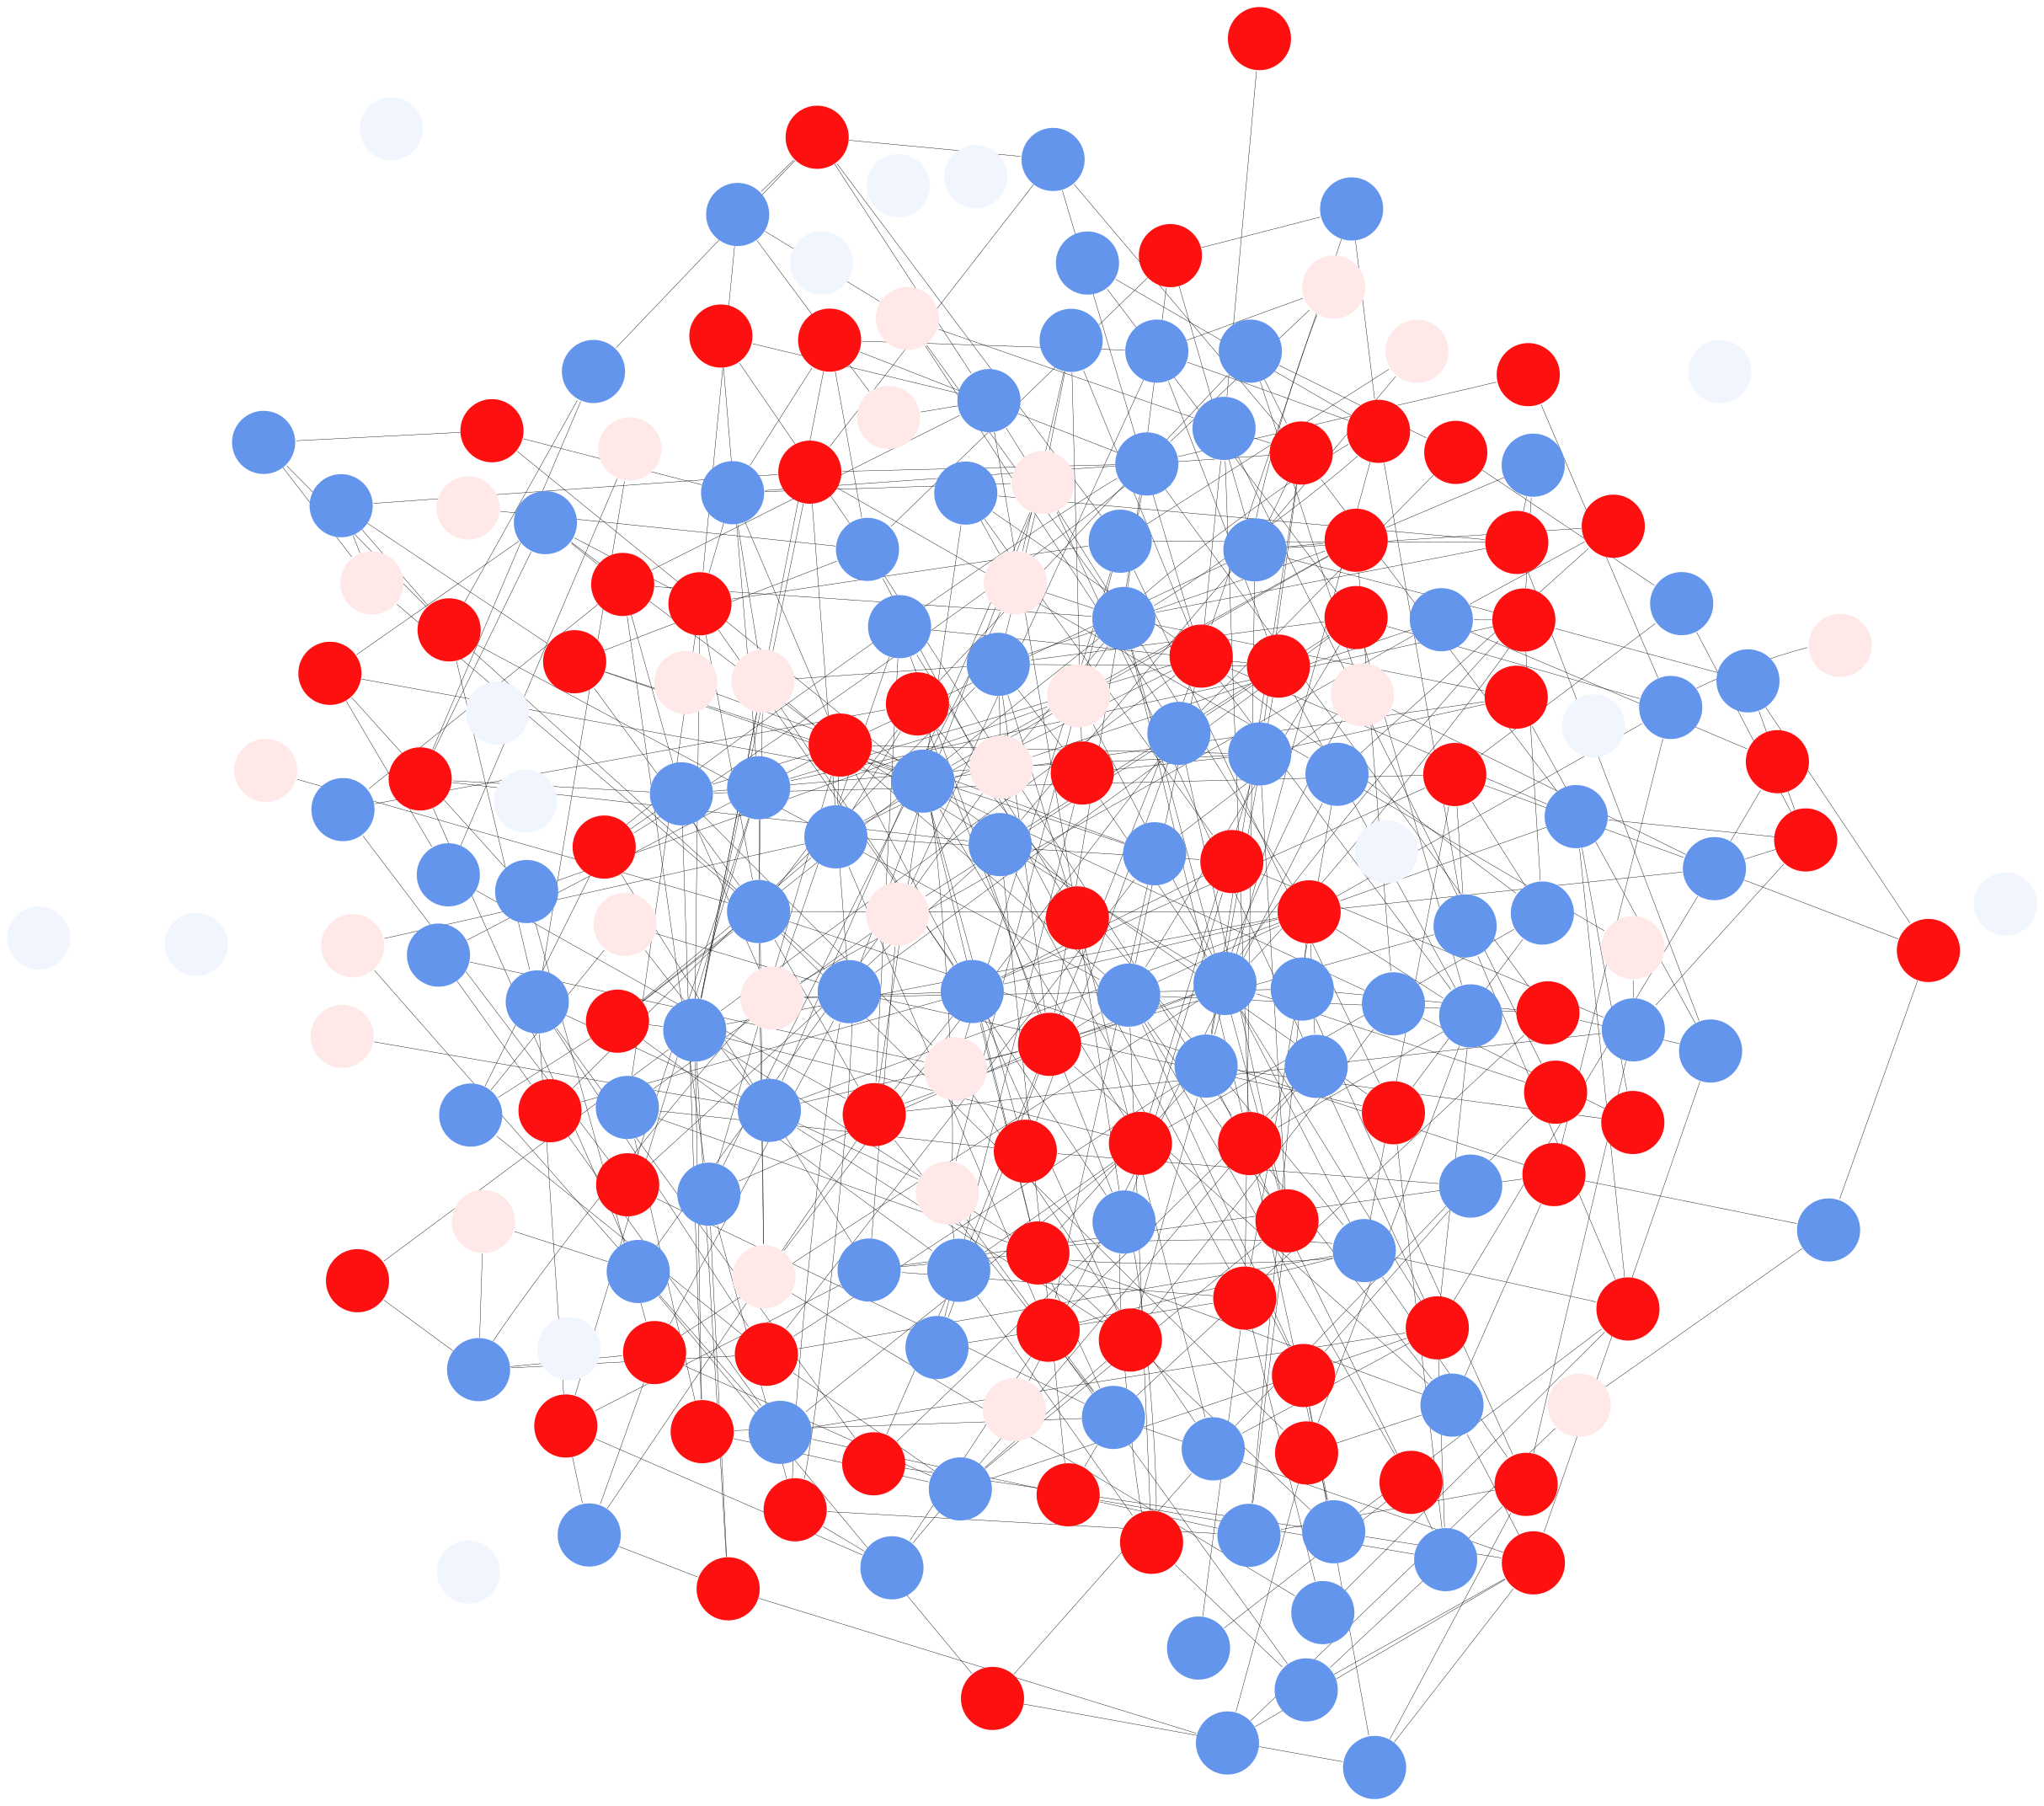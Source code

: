 digraph {
layout="sfdp";
overlap="false";
pack=true;
packmode="array_u";
outputorder="edgesfirst";
    1 [fillcolor="#ff1010",
                shape="circle",
                style = "filled",
                penwidth = 0,
                label=""];
    2 [fillcolor="#ffe8e8",
                shape="circle",
                style = "filled",
                penwidth = 0,
                label=""];
    3 [fillcolor="#ff1010",
                shape="circle",
                style = "filled",
                penwidth = 0,
                label=""];
    4 [fillcolor="#ff1010",
                shape="circle",
                style = "filled",
                penwidth = 0,
                label=""];
    5 [fillcolor="#ff1010",
                shape="circle",
                style = "filled",
                penwidth = 0,
                label=""];
    6 [fillcolor="#ff1010",
                shape="circle",
                style = "filled",
                penwidth = 0,
                label=""];
    7 [fillcolor="#ffe8e8",
                shape="circle",
                style = "filled",
                penwidth = 0,
                label=""];
    8 [fillcolor="#ff1010",
                shape="circle",
                style = "filled",
                penwidth = 0,
                label=""];
    9 [fillcolor="#ff1010",
                shape="circle",
                style = "filled",
                penwidth = 0,
                label=""];
    10 [fillcolor="#ff1010",
                shape="circle",
                style = "filled",
                penwidth = 0,
                label=""];
    11 [fillcolor="#ff1010",
                shape="circle",
                style = "filled",
                penwidth = 0,
                label=""];
    12 [fillcolor="#ff1010",
                shape="circle",
                style = "filled",
                penwidth = 0,
                label=""];
    13 [fillcolor="#ff1010",
                shape="circle",
                style = "filled",
                penwidth = 0,
                label=""];
    14 [fillcolor="#ffe8e8",
                shape="circle",
                style = "filled",
                penwidth = 0,
                label=""];
    15 [fillcolor="#ffe8e8",
                shape="circle",
                style = "filled",
                penwidth = 0,
                label=""];
    16 [fillcolor="#ff1010",
                shape="circle",
                style = "filled",
                penwidth = 0,
                label=""];
    17 [fillcolor="#ff1010",
                shape="circle",
                style = "filled",
                penwidth = 0,
                label=""];
    18 [fillcolor="#ff1010",
                shape="circle",
                style = "filled",
                penwidth = 0,
                label=""];
    19 [fillcolor="#ff1010",
                shape="circle",
                style = "filled",
                penwidth = 0,
                label=""];
    20 [fillcolor="#ff1010",
                shape="circle",
                style = "filled",
                penwidth = 0,
                label=""];
    21 [fillcolor="#ffe8e8",
                shape="circle",
                style = "filled",
                penwidth = 0,
                label=""];
    22 [fillcolor="#ff1010",
                shape="circle",
                style = "filled",
                penwidth = 0,
                label=""];
    23 [fillcolor="#ff1010",
                shape="circle",
                style = "filled",
                penwidth = 0,
                label=""];
    24 [fillcolor="#ffe8e8",
                shape="circle",
                style = "filled",
                penwidth = 0,
                label=""];
    25 [fillcolor="#ff1010",
                shape="circle",
                style = "filled",
                penwidth = 0,
                label=""];
    26 [fillcolor="#ff1010",
                shape="circle",
                style = "filled",
                penwidth = 0,
                label=""];
    27 [fillcolor="#ffe8e8",
                shape="circle",
                style = "filled",
                penwidth = 0,
                label=""];
    28 [fillcolor="#ffe8e8",
                shape="circle",
                style = "filled",
                penwidth = 0,
                label=""];
    29 [fillcolor="#ff1010",
                shape="circle",
                style = "filled",
                penwidth = 0,
                label=""];
    30 [fillcolor="#ffe8e8",
                shape="circle",
                style = "filled",
                penwidth = 0,
                label=""];
    31 [fillcolor="#ff1010",
                shape="circle",
                style = "filled",
                penwidth = 0,
                label=""];
    32 [fillcolor="#ffe8e8",
                shape="circle",
                style = "filled",
                penwidth = 0,
                label=""];
    33 [fillcolor="#ff1010",
                shape="circle",
                style = "filled",
                penwidth = 0,
                label=""];
    34 [fillcolor="#ff1010",
                shape="circle",
                style = "filled",
                penwidth = 0,
                label=""];
    35 [fillcolor="#ff1010",
                shape="circle",
                style = "filled",
                penwidth = 0,
                label=""];
    36 [fillcolor="#ff1010",
                shape="circle",
                style = "filled",
                penwidth = 0,
                label=""];
    37 [fillcolor="#ff1010",
                shape="circle",
                style = "filled",
                penwidth = 0,
                label=""];
    38 [fillcolor="#ff1010",
                shape="circle",
                style = "filled",
                penwidth = 0,
                label=""];
    39 [fillcolor="#ffe8e8",
                shape="circle",
                style = "filled",
                penwidth = 0,
                label=""];
    40 [fillcolor="#ff1010",
                shape="circle",
                style = "filled",
                penwidth = 0,
                label=""];
    41 [fillcolor="#ffe8e8",
                shape="circle",
                style = "filled",
                penwidth = 0,
                label=""];
    42 [fillcolor="#ff1010",
                shape="circle",
                style = "filled",
                penwidth = 0,
                label=""];
    43 [fillcolor="#ffe8e8",
                shape="circle",
                style = "filled",
                penwidth = 0,
                label=""];
    44 [fillcolor="#ff1010",
                shape="circle",
                style = "filled",
                penwidth = 0,
                label=""];
    45 [fillcolor="#ff1010",
                shape="circle",
                style = "filled",
                penwidth = 0,
                label=""];
    46 [fillcolor="#ff1010",
                shape="circle",
                style = "filled",
                penwidth = 0,
                label=""];
    47 [fillcolor="#ff1010",
                shape="circle",
                style = "filled",
                penwidth = 0,
                label=""];
    48 [fillcolor="#ffe8e8",
                shape="circle",
                style = "filled",
                penwidth = 0,
                label=""];
    49 [fillcolor="#ff1010",
                shape="circle",
                style = "filled",
                penwidth = 0,
                label=""];
    50 [fillcolor="#ffe8e8",
                shape="circle",
                style = "filled",
                penwidth = 0,
                label=""];
    51 [fillcolor="#ff1010",
                shape="circle",
                style = "filled",
                penwidth = 0,
                label=""];
    52 [fillcolor="#ffe8e8",
                shape="circle",
                style = "filled",
                penwidth = 0,
                label=""];
    53 [fillcolor="#ffe8e8",
                shape="circle",
                style = "filled",
                penwidth = 0,
                label=""];
    54 [fillcolor="#ffe8e8",
                shape="circle",
                style = "filled",
                penwidth = 0,
                label=""];
    55 [fillcolor="#ffe8e8",
                shape="circle",
                style = "filled",
                penwidth = 0,
                label=""];
    56 [fillcolor="#ff1010",
                shape="circle",
                style = "filled",
                penwidth = 0,
                label=""];
    57 [fillcolor="#ff1010",
                shape="circle",
                style = "filled",
                penwidth = 0,
                label=""];
    58 [fillcolor="#ff1010",
                shape="circle",
                style = "filled",
                penwidth = 0,
                label=""];
    59 [fillcolor="#ff1010",
                shape="circle",
                style = "filled",
                penwidth = 0,
                label=""];
    60 [fillcolor="#ffe8e8",
                shape="circle",
                style = "filled",
                penwidth = 0,
                label=""];
    61 [fillcolor="#ff1010",
                shape="circle",
                style = "filled",
                penwidth = 0,
                label=""];
    62 [fillcolor="#ff1010",
                shape="circle",
                style = "filled",
                penwidth = 0,
                label=""];
    63 [fillcolor="#ffe8e8",
                shape="circle",
                style = "filled",
                penwidth = 0,
                label=""];
    64 [fillcolor="#ffe8e8",
                shape="circle",
                style = "filled",
                penwidth = 0,
                label=""];
    65 [fillcolor="#ff1010",
                shape="circle",
                style = "filled",
                penwidth = 0,
                label=""];
    66 [fillcolor="#ff1010",
                shape="circle",
                style = "filled",
                penwidth = 0,
                label=""];
    67 [fillcolor="#ff1010",
                shape="circle",
                style = "filled",
                penwidth = 0,
                label=""];
    68 [fillcolor="#ffe8e8",
                shape="circle",
                style = "filled",
                penwidth = 0,
                label=""];
    69 [fillcolor="#ff1010",
                shape="circle",
                style = "filled",
                penwidth = 0,
                label=""];
    70 [fillcolor="#ffe8e8",
                shape="circle",
                style = "filled",
                penwidth = 0,
                label=""];
    71 [fillcolor="#ffe8e8",
                shape="circle",
                style = "filled",
                penwidth = 0,
                label=""];
    72 [fillcolor="#ff1010",
                shape="circle",
                style = "filled",
                penwidth = 0,
                label=""];
    73 [fillcolor="#ff1010",
                shape="circle",
                style = "filled",
                penwidth = 0,
                label=""];
    74 [fillcolor="#ff1010",
                shape="circle",
                style = "filled",
                penwidth = 0,
                label=""];
    75 [fillcolor="#ff1010",
                shape="circle",
                style = "filled",
                penwidth = 0,
                label=""];
    76 [fillcolor="#ff1010",
                shape="circle",
                style = "filled",
                penwidth = 0,
                label=""];
    77 [fillcolor="#ff1010",
                shape="circle",
                style = "filled",
                penwidth = 0,
                label=""];
    78 [fillcolor="#ff1010",
                shape="circle",
                style = "filled",
                penwidth = 0,
                label=""];
    79 [fillcolor="#ff1010",
                shape="circle",
                style = "filled",
                penwidth = 0,
                label=""];
    80 [fillcolor="#ff1010",
                shape="circle",
                style = "filled",
                penwidth = 0,
                label=""];
    81 [fillcolor="#ff1010",
                shape="circle",
                style = "filled",
                penwidth = 0,
                label=""];
    82 [fillcolor="#ff1010",
                shape="circle",
                style = "filled",
                penwidth = 0,
                label=""];
    83 [fillcolor="#ff1010",
                shape="circle",
                style = "filled",
                penwidth = 0,
                label=""];
    84 [fillcolor="#ff1010",
                shape="circle",
                style = "filled",
                penwidth = 0,
                label=""];
    85 [fillcolor="#ff1010",
                shape="circle",
                style = "filled",
                penwidth = 0,
                label=""];
    86 [fillcolor="#ff1010",
                shape="circle",
                style = "filled",
                penwidth = 0,
                label=""];
    87 [fillcolor="#ff1010",
                shape="circle",
                style = "filled",
                penwidth = 0,
                label=""];
    88 [fillcolor="#ffe8e8",
                shape="circle",
                style = "filled",
                penwidth = 0,
                label=""];
    89 [fillcolor="#ff1010",
                shape="circle",
                style = "filled",
                penwidth = 0,
                label=""];
    90 [fillcolor="#ffe8e8",
                shape="circle",
                style = "filled",
                penwidth = 0,
                label=""];
    91 [fillcolor="#ff1010",
                shape="circle",
                style = "filled",
                penwidth = 0,
                label=""];
    92 [fillcolor="#ff1010",
                shape="circle",
                style = "filled",
                penwidth = 0,
                label=""];
    93 [fillcolor="#ff1010",
                shape="circle",
                style = "filled",
                penwidth = 0,
                label=""];
    94 [fillcolor="#ff1010",
                shape="circle",
                style = "filled",
                penwidth = 0,
                label=""];
    95 [fillcolor="#ff1010",
                shape="circle",
                style = "filled",
                penwidth = 0,
                label=""];
    96 [fillcolor="#ffe8e8",
                shape="circle",
                style = "filled",
                penwidth = 0,
                label=""];
    97 [fillcolor="#ff1010",
                shape="circle",
                style = "filled",
                penwidth = 0,
                label=""];
    98 [fillcolor="#ff1010",
                shape="circle",
                style = "filled",
                penwidth = 0,
                label=""];
    99 [fillcolor="#ff1010",
                shape="circle",
                style = "filled",
                penwidth = 0,
                label=""];
    100 [fillcolor="#ff1010",
                shape="circle",
                style = "filled",
                penwidth = 0,
                label=""];
    101 [fillcolor="#6495ed",
                shape="circle",
                style = "filled",
                penwidth = 0,
                label=""];
    102 [fillcolor="#6495ed",
                shape="circle",
                style = "filled",
                penwidth = 0,
                label=""];
    103 [fillcolor="#6495ed",
                shape="circle",
                style = "filled",
                penwidth = 0,
                label=""];
    104 [fillcolor="#6495ed",
                shape="circle",
                style = "filled",
                penwidth = 0,
                label=""];
    105 [fillcolor="#6495ed",
                shape="circle",
                style = "filled",
                penwidth = 0,
                label=""];
    106 [fillcolor="#6495ed",
                shape="circle",
                style = "filled",
                penwidth = 0,
                label=""];
    107 [fillcolor="#f1f5fd",
                shape="circle",
                style = "filled",
                penwidth = 0,
                label=""];
    108 [fillcolor="#6495ed",
                shape="circle",
                style = "filled",
                penwidth = 0,
                label=""];
    109 [fillcolor="#6495ed",
                shape="circle",
                style = "filled",
                penwidth = 0,
                label=""];
    110 [fillcolor="#6495ed",
                shape="circle",
                style = "filled",
                penwidth = 0,
                label=""];
    111 [fillcolor="#6495ed",
                shape="circle",
                style = "filled",
                penwidth = 0,
                label=""];
    112 [fillcolor="#6495ed",
                shape="circle",
                style = "filled",
                penwidth = 0,
                label=""];
    113 [fillcolor="#6495ed",
                shape="circle",
                style = "filled",
                penwidth = 0,
                label=""];
    114 [fillcolor="#6495ed",
                shape="circle",
                style = "filled",
                penwidth = 0,
                label=""];
    115 [fillcolor="#6495ed",
                shape="circle",
                style = "filled",
                penwidth = 0,
                label=""];
    116 [fillcolor="#6495ed",
                shape="circle",
                style = "filled",
                penwidth = 0,
                label=""];
    117 [fillcolor="#f1f5fd",
                shape="circle",
                style = "filled",
                penwidth = 0,
                label=""];
    118 [fillcolor="#f1f5fd",
                shape="circle",
                style = "filled",
                penwidth = 0,
                label=""];
    119 [fillcolor="#6495ed",
                shape="circle",
                style = "filled",
                penwidth = 0,
                label=""];
    120 [fillcolor="#6495ed",
                shape="circle",
                style = "filled",
                penwidth = 0,
                label=""];
    121 [fillcolor="#f1f5fd",
                shape="circle",
                style = "filled",
                penwidth = 0,
                label=""];
    122 [fillcolor="#6495ed",
                shape="circle",
                style = "filled",
                penwidth = 0,
                label=""];
    123 [fillcolor="#6495ed",
                shape="circle",
                style = "filled",
                penwidth = 0,
                label=""];
    124 [fillcolor="#6495ed",
                shape="circle",
                style = "filled",
                penwidth = 0,
                label=""];
    125 [fillcolor="#6495ed",
                shape="circle",
                style = "filled",
                penwidth = 0,
                label=""];
    126 [fillcolor="#6495ed",
                shape="circle",
                style = "filled",
                penwidth = 0,
                label=""];
    127 [fillcolor="#6495ed",
                shape="circle",
                style = "filled",
                penwidth = 0,
                label=""];
    128 [fillcolor="#6495ed",
                shape="circle",
                style = "filled",
                penwidth = 0,
                label=""];
    129 [fillcolor="#6495ed",
                shape="circle",
                style = "filled",
                penwidth = 0,
                label=""];
    130 [fillcolor="#6495ed",
                shape="circle",
                style = "filled",
                penwidth = 0,
                label=""];
    131 [fillcolor="#6495ed",
                shape="circle",
                style = "filled",
                penwidth = 0,
                label=""];
    132 [fillcolor="#6495ed",
                shape="circle",
                style = "filled",
                penwidth = 0,
                label=""];
    133 [fillcolor="#6495ed",
                shape="circle",
                style = "filled",
                penwidth = 0,
                label=""];
    134 [fillcolor="#6495ed",
                shape="circle",
                style = "filled",
                penwidth = 0,
                label=""];
    135 [fillcolor="#6495ed",
                shape="circle",
                style = "filled",
                penwidth = 0,
                label=""];
    136 [fillcolor="#6495ed",
                shape="circle",
                style = "filled",
                penwidth = 0,
                label=""];
    137 [fillcolor="#6495ed",
                shape="circle",
                style = "filled",
                penwidth = 0,
                label=""];
    138 [fillcolor="#6495ed",
                shape="circle",
                style = "filled",
                penwidth = 0,
                label=""];
    139 [fillcolor="#6495ed",
                shape="circle",
                style = "filled",
                penwidth = 0,
                label=""];
    140 [fillcolor="#6495ed",
                shape="circle",
                style = "filled",
                penwidth = 0,
                label=""];
    141 [fillcolor="#6495ed",
                shape="circle",
                style = "filled",
                penwidth = 0,
                label=""];
    142 [fillcolor="#6495ed",
                shape="circle",
                style = "filled",
                penwidth = 0,
                label=""];
    143 [fillcolor="#6495ed",
                shape="circle",
                style = "filled",
                penwidth = 0,
                label=""];
    144 [fillcolor="#6495ed",
                shape="circle",
                style = "filled",
                penwidth = 0,
                label=""];
    145 [fillcolor="#6495ed",
                shape="circle",
                style = "filled",
                penwidth = 0,
                label=""];
    146 [fillcolor="#f1f5fd",
                shape="circle",
                style = "filled",
                penwidth = 0,
                label=""];
    147 [fillcolor="#6495ed",
                shape="circle",
                style = "filled",
                penwidth = 0,
                label=""];
    148 [fillcolor="#6495ed",
                shape="circle",
                style = "filled",
                penwidth = 0,
                label=""];
    149 [fillcolor="#6495ed",
                shape="circle",
                style = "filled",
                penwidth = 0,
                label=""];
    150 [fillcolor="#6495ed",
                shape="circle",
                style = "filled",
                penwidth = 0,
                label=""];
    151 [fillcolor="#6495ed",
                shape="circle",
                style = "filled",
                penwidth = 0,
                label=""];
    152 [fillcolor="#6495ed",
                shape="circle",
                style = "filled",
                penwidth = 0,
                label=""];
    153 [fillcolor="#6495ed",
                shape="circle",
                style = "filled",
                penwidth = 0,
                label=""];
    154 [fillcolor="#6495ed",
                shape="circle",
                style = "filled",
                penwidth = 0,
                label=""];
    155 [fillcolor="#6495ed",
                shape="circle",
                style = "filled",
                penwidth = 0,
                label=""];
    156 [fillcolor="#6495ed",
                shape="circle",
                style = "filled",
                penwidth = 0,
                label=""];
    157 [fillcolor="#6495ed",
                shape="circle",
                style = "filled",
                penwidth = 0,
                label=""];
    158 [fillcolor="#6495ed",
                shape="circle",
                style = "filled",
                penwidth = 0,
                label=""];
    159 [fillcolor="#6495ed",
                shape="circle",
                style = "filled",
                penwidth = 0,
                label=""];
    160 [fillcolor="#f1f5fd",
                shape="circle",
                style = "filled",
                penwidth = 0,
                label=""];
    161 [fillcolor="#6495ed",
                shape="circle",
                style = "filled",
                penwidth = 0,
                label=""];
    162 [fillcolor="#6495ed",
                shape="circle",
                style = "filled",
                penwidth = 0,
                label=""];
    163 [fillcolor="#6495ed",
                shape="circle",
                style = "filled",
                penwidth = 0,
                label=""];
    164 [fillcolor="#f1f5fd",
                shape="circle",
                style = "filled",
                penwidth = 0,
                label=""];
    165 [fillcolor="#6495ed",
                shape="circle",
                style = "filled",
                penwidth = 0,
                label=""];
    166 [fillcolor="#6495ed",
                shape="circle",
                style = "filled",
                penwidth = 0,
                label=""];
    167 [fillcolor="#6495ed",
                shape="circle",
                style = "filled",
                penwidth = 0,
                label=""];
    168 [fillcolor="#6495ed",
                shape="circle",
                style = "filled",
                penwidth = 0,
                label=""];
    169 [fillcolor="#6495ed",
                shape="circle",
                style = "filled",
                penwidth = 0,
                label=""];
    170 [fillcolor="#6495ed",
                shape="circle",
                style = "filled",
                penwidth = 0,
                label=""];
    171 [fillcolor="#6495ed",
                shape="circle",
                style = "filled",
                penwidth = 0,
                label=""];
    172 [fillcolor="#6495ed",
                shape="circle",
                style = "filled",
                penwidth = 0,
                label=""];
    173 [fillcolor="#6495ed",
                shape="circle",
                style = "filled",
                penwidth = 0,
                label=""];
    174 [fillcolor="#6495ed",
                shape="circle",
                style = "filled",
                penwidth = 0,
                label=""];
    175 [fillcolor="#6495ed",
                shape="circle",
                style = "filled",
                penwidth = 0,
                label=""];
    176 [fillcolor="#6495ed",
                shape="circle",
                style = "filled",
                penwidth = 0,
                label=""];
    177 [fillcolor="#6495ed",
                shape="circle",
                style = "filled",
                penwidth = 0,
                label=""];
    178 [fillcolor="#6495ed",
                shape="circle",
                style = "filled",
                penwidth = 0,
                label=""];
    179 [fillcolor="#6495ed",
                shape="circle",
                style = "filled",
                penwidth = 0,
                label=""];
    180 [fillcolor="#6495ed",
                shape="circle",
                style = "filled",
                penwidth = 0,
                label=""];
    181 [fillcolor="#f1f5fd",
                shape="circle",
                style = "filled",
                penwidth = 0,
                label=""];
    182 [fillcolor="#6495ed",
                shape="circle",
                style = "filled",
                penwidth = 0,
                label=""];
    183 [fillcolor="#6495ed",
                shape="circle",
                style = "filled",
                penwidth = 0,
                label=""];
    184 [fillcolor="#6495ed",
                shape="circle",
                style = "filled",
                penwidth = 0,
                label=""];
    185 [fillcolor="#6495ed",
                shape="circle",
                style = "filled",
                penwidth = 0,
                label=""];
    186 [fillcolor="#6495ed",
                shape="circle",
                style = "filled",
                penwidth = 0,
                label=""];
    187 [fillcolor="#f1f5fd",
                shape="circle",
                style = "filled",
                penwidth = 0,
                label=""];
    188 [fillcolor="#f1f5fd",
                shape="circle",
                style = "filled",
                penwidth = 0,
                label=""];
    189 [fillcolor="#6495ed",
                shape="circle",
                style = "filled",
                penwidth = 0,
                label=""];
    190 [fillcolor="#6495ed",
                shape="circle",
                style = "filled",
                penwidth = 0,
                label=""];
    191 [fillcolor="#f1f5fd",
                shape="circle",
                style = "filled",
                penwidth = 0,
                label=""];
    192 [fillcolor="#6495ed",
                shape="circle",
                style = "filled",
                penwidth = 0,
                label=""];
    193 [fillcolor="#f1f5fd",
                shape="circle",
                style = "filled",
                penwidth = 0,
                label=""];
    194 [fillcolor="#f1f5fd",
                shape="circle",
                style = "filled",
                penwidth = 0,
                label=""];
    195 [fillcolor="#6495ed",
                shape="circle",
                style = "filled",
                penwidth = 0,
                label=""];
    196 [fillcolor="#6495ed",
                shape="circle",
                style = "filled",
                penwidth = 0,
                label=""];
    197 [fillcolor="#6495ed",
                shape="circle",
                style = "filled",
                penwidth = 0,
                label=""];
    198 [fillcolor="#6495ed",
                shape="circle",
                style = "filled",
                penwidth = 0,
                label=""];
    199 [fillcolor="#6495ed",
                shape="circle",
                style = "filled",
                penwidth = 0,
                label=""];
    200 [fillcolor="#f1f5fd",
                shape="circle",
                style = "filled",
                penwidth = 0,
                label=""];
    1 -> 144 [penwidth = 0.2, arrowsize=0];
    1 -> 195 [penwidth = 0.2, arrowsize=0];
    2 -> 134 [penwidth = 0, arrowsize=0];
    3 -> 185 [penwidth = 0.2, arrowsize=0];
    3 -> 190 [penwidth = 0.2, arrowsize=0];
    4 -> 101 [penwidth = 0.2, arrowsize=0];
    4 -> 109 [penwidth = 0.2, arrowsize=0];
    4 -> 111 [penwidth = 0.2, arrowsize=0];
    4 -> 132 [penwidth = 0.2, arrowsize=0];
    4 -> 135 [penwidth = 0.2, arrowsize=0];
    4 -> 137 [penwidth = 0.2, arrowsize=0];
    4 -> 153 [penwidth = 0.2, arrowsize=0];
    4 -> 168 [penwidth = 0.2, arrowsize=0];
    4 -> 186 [penwidth = 0.2, arrowsize=0];
    6 -> 139 [penwidth = 0.2, arrowsize=0];
    6 -> 168 [penwidth = 0.2, arrowsize=0];
    6 -> 171 [penwidth = 0.2, arrowsize=0];
    7 -> 120 [penwidth = 0, arrowsize=0];
    7 -> 164 [penwidth = 0, arrowsize=0];
    7 -> 166 [penwidth = 0, arrowsize=0];
    7 -> 170 [penwidth = 0, arrowsize=0];
    8 -> 137 [penwidth = 0.2, arrowsize=0];
    8 -> 141 [penwidth = 0.2, arrowsize=0];
    8 -> 142 [penwidth = 0.2, arrowsize=0];
    8 -> 149 [penwidth = 0.2, arrowsize=0];
    8 -> 197 [penwidth = 0.2, arrowsize=0];
    9 -> 132 [penwidth = 0.2, arrowsize=0];
    9 -> 166 [penwidth = 0.2, arrowsize=0];
    9 -> 178 [penwidth = 0.2, arrowsize=0];
    9 -> 183 [penwidth = 0.2, arrowsize=0];
    9 -> 184 [penwidth = 0.2, arrowsize=0];
    9 -> 186 [penwidth = 0.2, arrowsize=0];
    10 -> 166 [penwidth = 0.2, arrowsize=0];
    11 -> 150 [penwidth = 0.2, arrowsize=0];
    11 -> 169 [penwidth = 0.2, arrowsize=0];
    11 -> 190 [penwidth = 0.2, arrowsize=0];
    12 -> 106 [penwidth = 0.2, arrowsize=0];
    12 -> 154 [penwidth = 0.2, arrowsize=0];
    12 -> 168 [penwidth = 0.2, arrowsize=0];
    12 -> 186 [penwidth = 0.2, arrowsize=0];
    12 -> 190 [penwidth = 0.2, arrowsize=0];
    13 -> 155 [penwidth = 0.2, arrowsize=0];
    13 -> 167 [penwidth = 0.2, arrowsize=0];
    14 -> 111 [penwidth = 0, arrowsize=0];
    14 -> 130 [penwidth = 0, arrowsize=0];
    14 -> 191 [penwidth = 0, arrowsize=0];
    15 -> 166 [penwidth = 0, arrowsize=0];
    15 -> 195 [penwidth = 0, arrowsize=0];
    15 -> 198 [penwidth = 0, arrowsize=0];
    16 -> 140 [penwidth = 0.2, arrowsize=0];
    16 -> 167 [penwidth = 0.2, arrowsize=0];
    17 -> 125 [penwidth = 0.2, arrowsize=0];
    17 -> 138 [penwidth = 0.2, arrowsize=0];
    17 -> 141 [penwidth = 0.2, arrowsize=0];
    17 -> 185 [penwidth = 0.2, arrowsize=0];
    18 -> 137 [penwidth = 0.2, arrowsize=0];
    18 -> 139 [penwidth = 0.2, arrowsize=0];
    18 -> 173 [penwidth = 0.2, arrowsize=0];
    18 -> 196 [penwidth = 0.2, arrowsize=0];
    19 -> 139 [penwidth = 0.2, arrowsize=0];
    19 -> 154 [penwidth = 0.2, arrowsize=0];
    20 -> 126 [penwidth = 0.2, arrowsize=0];
    20 -> 177 [penwidth = 0.2, arrowsize=0];
    21 -> 139 [penwidth = 0, arrowsize=0];
    21 -> 179 [penwidth = 0, arrowsize=0];
    21 -> 187 [penwidth = 0, arrowsize=0];
    21 -> 198 [penwidth = 0, arrowsize=0];
    22 -> 126 [penwidth = 0.2, arrowsize=0];
    22 -> 144 [penwidth = 0.2, arrowsize=0];
    22 -> 168 [penwidth = 0.2, arrowsize=0];
    22 -> 169 [penwidth = 0.2, arrowsize=0];
    23 -> 104 [penwidth = 0.2, arrowsize=0];
    23 -> 133 [penwidth = 0.2, arrowsize=0];
    24 -> 104 [penwidth = 0, arrowsize=0];
    24 -> 114 [penwidth = 0, arrowsize=0];
    24 -> 125 [penwidth = 0, arrowsize=0];
    24 -> 129 [penwidth = 0, arrowsize=0];
    24 -> 154 [penwidth = 0, arrowsize=0];
    25 -> 106 [penwidth = 0.2, arrowsize=0];
    25 -> 153 [penwidth = 0.2, arrowsize=0];
    25 -> 184 [penwidth = 0.2, arrowsize=0];
    26 -> 139 [penwidth = 0.2, arrowsize=0];
    26 -> 166 [penwidth = 0.2, arrowsize=0];
    26 -> 199 [penwidth = 0.2, arrowsize=0];
    28 -> 166 [penwidth = 0, arrowsize=0];
    28 -> 178 [penwidth = 0, arrowsize=0];
    28 -> 198 [penwidth = 0, arrowsize=0];
    29 -> 103 [penwidth = 0.2, arrowsize=0];
    29 -> 147 [penwidth = 0.2, arrowsize=0];
    29 -> 149 [penwidth = 0.2, arrowsize=0];
    29 -> 151 [penwidth = 0.2, arrowsize=0];
    30 -> 119 [penwidth = 0, arrowsize=0];
    30 -> 135 [penwidth = 0, arrowsize=0];
    30 -> 175 [penwidth = 0, arrowsize=0];
    31 -> 105 [penwidth = 0.2, arrowsize=0];
    31 -> 171 [penwidth = 0.2, arrowsize=0];
    32 -> 113 [penwidth = 0, arrowsize=0];
    32 -> 152 [penwidth = 0, arrowsize=0];
    33 -> 103 [penwidth = 0.2, arrowsize=0];
    33 -> 135 [penwidth = 0.2, arrowsize=0];
    33 -> 167 [penwidth = 0.2, arrowsize=0];
    34 -> 184 [penwidth = 0.2, arrowsize=0];
    35 -> 116 [penwidth = 0.2, arrowsize=0];
    35 -> 136 [penwidth = 0.2, arrowsize=0];
    36 -> 137 [penwidth = 0.2, arrowsize=0];
    36 -> 172 [penwidth = 0.2, arrowsize=0];
    36 -> 176 [penwidth = 0.2, arrowsize=0];
    37 -> 122 [penwidth = 0.2, arrowsize=0];
    37 -> 137 [penwidth = 0.2, arrowsize=0];
    37 -> 151 [penwidth = 0.2, arrowsize=0];
    38 -> 108 [penwidth = 0.2, arrowsize=0];
    38 -> 112 [penwidth = 0.2, arrowsize=0];
    38 -> 152 [penwidth = 0.2, arrowsize=0];
    39 -> 125 [penwidth = 0, arrowsize=0];
    39 -> 149 [penwidth = 0, arrowsize=0];
    39 -> 166 [penwidth = 0, arrowsize=0];
    40 -> 159 [penwidth = 0.2, arrowsize=0];
    40 -> 196 [penwidth = 0.2, arrowsize=0];
    41 -> 133 [penwidth = 0, arrowsize=0];
    42 -> 128 [penwidth = 0.2, arrowsize=0];
    42 -> 137 [penwidth = 0.2, arrowsize=0];
    43 -> 165 [penwidth = 0, arrowsize=0];
    44 -> 102 [penwidth = 0.2, arrowsize=0];
    44 -> 142 [penwidth = 0.2, arrowsize=0];
    44 -> 184 [penwidth = 0.2, arrowsize=0];
    45 -> 127 [penwidth = 0.2, arrowsize=0];
    45 -> 140 [penwidth = 0.2, arrowsize=0];
    45 -> 144 [penwidth = 0.2, arrowsize=0];
    45 -> 182 [penwidth = 0.2, arrowsize=0];
    46 -> 105 [penwidth = 0.2, arrowsize=0];
    46 -> 106 [penwidth = 0.2, arrowsize=0];
    46 -> 127 [penwidth = 0.2, arrowsize=0];
    46 -> 130 [penwidth = 0.2, arrowsize=0];
    46 -> 166 [penwidth = 0.2, arrowsize=0];
    46 -> 184 [penwidth = 0.2, arrowsize=0];
    47 -> 114 [penwidth = 0.2, arrowsize=0];
    47 -> 134 [penwidth = 0.2, arrowsize=0];
    48 -> 127 [penwidth = 0, arrowsize=0];
    48 -> 139 [penwidth = 0, arrowsize=0];
    48 -> 192 [penwidth = 0, arrowsize=0];
    49 -> 108 [penwidth = 0.2, arrowsize=0];
    49 -> 127 [penwidth = 0.2, arrowsize=0];
    49 -> 147 [penwidth = 0.2, arrowsize=0];
    49 -> 168 [penwidth = 0.2, arrowsize=0];
    49 -> 189 [penwidth = 0.2, arrowsize=0];
    50 -> 126 [penwidth = 0, arrowsize=0];
    50 -> 135 [penwidth = 0, arrowsize=0];
    50 -> 187 [penwidth = 0, arrowsize=0];
    51 -> 102 [penwidth = 0.2, arrowsize=0];
    51 -> 108 [penwidth = 0.2, arrowsize=0];
    51 -> 111 [penwidth = 0.2, arrowsize=0];
    51 -> 158 [penwidth = 0.2, arrowsize=0];
    52 -> 108 [penwidth = 0, arrowsize=0];
    52 -> 128 [penwidth = 0, arrowsize=0];
    52 -> 149 [penwidth = 0, arrowsize=0];
    52 -> 164 [penwidth = 0, arrowsize=0];
    52 -> 185 [penwidth = 0, arrowsize=0];
    52 -> 188 [penwidth = 0, arrowsize=0];
    53 -> 118 [penwidth = 0, arrowsize=0];
    53 -> 161 [penwidth = 0, arrowsize=0];
    53 -> 162 [penwidth = 0, arrowsize=0];
    54 -> 110 [penwidth = 0, arrowsize=0];
    54 -> 169 [penwidth = 0, arrowsize=0];
    54 -> 200 [penwidth = 0, arrowsize=0];
    55 -> 131 [penwidth = 0, arrowsize=0];
    55 -> 132 [penwidth = 0, arrowsize=0];
    55 -> 189 [penwidth = 0, arrowsize=0];
    56 -> 148 [penwidth = 0.2, arrowsize=0];
    56 -> 185 [penwidth = 0.2, arrowsize=0];
    58 -> 108 [penwidth = 0.2, arrowsize=0];
    58 -> 126 [penwidth = 0.2, arrowsize=0];
    58 -> 138 [penwidth = 0.2, arrowsize=0];
    58 -> 169 [penwidth = 0.2, arrowsize=0];
    58 -> 175 [penwidth = 0.2, arrowsize=0];
    59 -> 108 [penwidth = 0.2, arrowsize=0];
    59 -> 109 [penwidth = 0.2, arrowsize=0];
    59 -> 113 [penwidth = 0.2, arrowsize=0];
    59 -> 123 [penwidth = 0.2, arrowsize=0];
    59 -> 152 [penwidth = 0.2, arrowsize=0];
    59 -> 168 [penwidth = 0.2, arrowsize=0];
    59 -> 169 [penwidth = 0.2, arrowsize=0];
    59 -> 176 [penwidth = 0.2, arrowsize=0];
    59 -> 192 [penwidth = 0.2, arrowsize=0];
    60 -> 132 [penwidth = 0, arrowsize=0];
    60 -> 179 [penwidth = 0, arrowsize=0];
    60 -> 187 [penwidth = 0, arrowsize=0];
    61 -> 137 [penwidth = 0.2, arrowsize=0];
    61 -> 143 [penwidth = 0.2, arrowsize=0];
    61 -> 161 [penwidth = 0.2, arrowsize=0];
    62 -> 112 [penwidth = 0.2, arrowsize=0];
    63 -> 118 [penwidth = 0, arrowsize=0];
    63 -> 133 [penwidth = 0, arrowsize=0];
    63 -> 181 [penwidth = 0, arrowsize=0];
    64 -> 136 [penwidth = 0, arrowsize=0];
    64 -> 137 [penwidth = 0, arrowsize=0];
    64 -> 138 [penwidth = 0, arrowsize=0];
    64 -> 157 [penwidth = 0, arrowsize=0];
    64 -> 158 [penwidth = 0, arrowsize=0];
    64 -> 168 [penwidth = 0, arrowsize=0];
    66 -> 129 [penwidth = 0.2, arrowsize=0];
    66 -> 134 [penwidth = 0.2, arrowsize=0];
    66 -> 172 [penwidth = 0.2, arrowsize=0];
    66 -> 180 [penwidth = 0.2, arrowsize=0];
    66 -> 198 [penwidth = 0.2, arrowsize=0];
    67 -> 113 [penwidth = 0.2, arrowsize=0];
    67 -> 116 [penwidth = 0.2, arrowsize=0];
    67 -> 120 [penwidth = 0.2, arrowsize=0];
    67 -> 157 [penwidth = 0.2, arrowsize=0];
    67 -> 158 [penwidth = 0.2, arrowsize=0];
    68 -> 141 [penwidth = 0, arrowsize=0];
    68 -> 163 [penwidth = 0, arrowsize=0];
    68 -> 171 [penwidth = 0, arrowsize=0];
    69 -> 123 [penwidth = 0.2, arrowsize=0];
    69 -> 134 [penwidth = 0.2, arrowsize=0];
    69 -> 177 [penwidth = 0.2, arrowsize=0];
    70 -> 124 [penwidth = 0, arrowsize=0];
    70 -> 140 [penwidth = 0, arrowsize=0];
    70 -> 151 [penwidth = 0, arrowsize=0];
    71 -> 132 [penwidth = 0, arrowsize=0];
    71 -> 173 [penwidth = 0, arrowsize=0];
    71 -> 178 [penwidth = 0, arrowsize=0];
    71 -> 184 [penwidth = 0, arrowsize=0];
    72 -> 111 [penwidth = 0.2, arrowsize=0];
    72 -> 145 [penwidth = 0.2, arrowsize=0];
    72 -> 172 [penwidth = 0.2, arrowsize=0];
    72 -> 175 [penwidth = 0.2, arrowsize=0];
    72 -> 183 [penwidth = 0.2, arrowsize=0];
    73 -> 158 [penwidth = 0.2, arrowsize=0];
    73 -> 169 [penwidth = 0.2, arrowsize=0];
    74 -> 106 [penwidth = 0.2, arrowsize=0];
    74 -> 154 [penwidth = 0.2, arrowsize=0];
    76 -> 197 [penwidth = 0.2, arrowsize=0];
    77 -> 101 [penwidth = 0.2, arrowsize=0];
    77 -> 106 [penwidth = 0.2, arrowsize=0];
    77 -> 134 [penwidth = 0.2, arrowsize=0];
    77 -> 162 [penwidth = 0.2, arrowsize=0];
    77 -> 166 [penwidth = 0.2, arrowsize=0];
    78 -> 159 [penwidth = 0.2, arrowsize=0];
    78 -> 163 [penwidth = 0.2, arrowsize=0];
    79 -> 163 [penwidth = 0.2, arrowsize=0];
    79 -> 180 [penwidth = 0.2, arrowsize=0];
    80 -> 105 [penwidth = 0.2, arrowsize=0];
    80 -> 113 [penwidth = 0.2, arrowsize=0];
    80 -> 116 [penwidth = 0.2, arrowsize=0];
    81 -> 129 [penwidth = 0.2, arrowsize=0];
    81 -> 157 [penwidth = 0.2, arrowsize=0];
    82 -> 115 [penwidth = 0.2, arrowsize=0];
    83 -> 124 [penwidth = 0.2, arrowsize=0];
    83 -> 174 [penwidth = 0.2, arrowsize=0];
    84 -> 110 [penwidth = 0.2, arrowsize=0];
    84 -> 115 [penwidth = 0.2, arrowsize=0];
    84 -> 134 [penwidth = 0.2, arrowsize=0];
    85 -> 105 [penwidth = 0.2, arrowsize=0];
    85 -> 138 [penwidth = 0.2, arrowsize=0];
    85 -> 143 [penwidth = 0.2, arrowsize=0];
    85 -> 148 [penwidth = 0.2, arrowsize=0];
    85 -> 170 [penwidth = 0.2, arrowsize=0];
    85 -> 172 [penwidth = 0.2, arrowsize=0];
    86 -> 143 [penwidth = 0.2, arrowsize=0];
    86 -> 155 [penwidth = 0.2, arrowsize=0];
    88 -> 105 [penwidth = 0, arrowsize=0];
    90 -> 123 [penwidth = 0, arrowsize=0];
    90 -> 143 [penwidth = 0, arrowsize=0];
    90 -> 155 [penwidth = 0, arrowsize=0];
    90 -> 173 [penwidth = 0, arrowsize=0];
    90 -> 182 [penwidth = 0, arrowsize=0];
    91 -> 101 [penwidth = 0.2, arrowsize=0];
    91 -> 141 [penwidth = 0.2, arrowsize=0];
    91 -> 156 [penwidth = 0.2, arrowsize=0];
    91 -> 170 [penwidth = 0.2, arrowsize=0];
    92 -> 131 [penwidth = 0.2, arrowsize=0];
    92 -> 165 [penwidth = 0.2, arrowsize=0];
    92 -> 189 [penwidth = 0.2, arrowsize=0];
    93 -> 109 [penwidth = 0.2, arrowsize=0];
    93 -> 113 [penwidth = 0.2, arrowsize=0];
    93 -> 115 [penwidth = 0.2, arrowsize=0];
    93 -> 159 [penwidth = 0.2, arrowsize=0];
    93 -> 177 [penwidth = 0.2, arrowsize=0];
    93 -> 184 [penwidth = 0.2, arrowsize=0];
    93 -> 192 [penwidth = 0.2, arrowsize=0];
    94 -> 109 [penwidth = 0.2, arrowsize=0];
    94 -> 136 [penwidth = 0.2, arrowsize=0];
    94 -> 137 [penwidth = 0.2, arrowsize=0];
    94 -> 150 [penwidth = 0.2, arrowsize=0];
    94 -> 152 [penwidth = 0.2, arrowsize=0];
    94 -> 198 [penwidth = 0.2, arrowsize=0];
    95 -> 142 [penwidth = 0.2, arrowsize=0];
    95 -> 143 [penwidth = 0.2, arrowsize=0];
    95 -> 176 [penwidth = 0.2, arrowsize=0];
    96 -> 127 [penwidth = 0, arrowsize=0];
    96 -> 133 [penwidth = 0, arrowsize=0];
    96 -> 141 [penwidth = 0, arrowsize=0];
    96 -> 195 [penwidth = 0, arrowsize=0];
    97 -> 122 [penwidth = 0.2, arrowsize=0];
    97 -> 176 [penwidth = 0.2, arrowsize=0];
    98 -> 119 [penwidth = 0.2, arrowsize=0];
    98 -> 142 [penwidth = 0.2, arrowsize=0];
    98 -> 168 [penwidth = 0.2, arrowsize=0];
    98 -> 179 [penwidth = 0.2, arrowsize=0];
    99 -> 102 [penwidth = 0.2, arrowsize=0];
    99 -> 149 [penwidth = 0.2, arrowsize=0];
    100 -> 114 [penwidth = 0.2, arrowsize=0];
    100 -> 127 [penwidth = 0.2, arrowsize=0];
    100 -> 154 [penwidth = 0.2, arrowsize=0];
    101 -> 98 [penwidth = 0.2, arrowsize=0];
    102 -> 86 [penwidth = 0.2, arrowsize=0];
    103 -> 16 [penwidth = 0.2, arrowsize=0];
    103 -> 18 [penwidth = 0.2, arrowsize=0];
    103 -> 22 [penwidth = 0.2, arrowsize=0];
    103 -> 81 [penwidth = 0.2, arrowsize=0];
    104 -> 21 [penwidth = 0.2, arrowsize=0];
    104 -> 51 [penwidth = 0.2, arrowsize=0];
    105 -> 17 [penwidth = 0.2, arrowsize=0];
    105 -> 20 [penwidth = 0.2, arrowsize=0];
    105 -> 41 [penwidth = 0.2, arrowsize=0];
    105 -> 54 [penwidth = 0.2, arrowsize=0];
    105 -> 55 [penwidth = 0.2, arrowsize=0];
    106 -> 36 [penwidth = 0.2, arrowsize=0];
    106 -> 41 [penwidth = 0.2, arrowsize=0];
    107 -> 41 [penwidth = 0, arrowsize=0];
    107 -> 43 [penwidth = 0, arrowsize=0];
    107 -> 71 [penwidth = 0, arrowsize=0];
    108 -> 1 [penwidth = 0.2, arrowsize=0];
    108 -> 13 [penwidth = 0.2, arrowsize=0];
    108 -> 14 [penwidth = 0.2, arrowsize=0];
    108 -> 19 [penwidth = 0.2, arrowsize=0];
    108 -> 27 [penwidth = 0.2, arrowsize=0];
    108 -> 53 [penwidth = 0.2, arrowsize=0];
    108 -> 96 [penwidth = 0.2, arrowsize=0];
    109 -> 13 [penwidth = 0.2, arrowsize=0];
    109 -> 33 [penwidth = 0.2, arrowsize=0];
    109 -> 79 [penwidth = 0.2, arrowsize=0];
    110 -> 83 [penwidth = 0.2, arrowsize=0];
    111 -> 30 [penwidth = 0.2, arrowsize=0];
    111 -> 73 [penwidth = 0.2, arrowsize=0];
    112 -> 70 [penwidth = 0.2, arrowsize=0];
    113 -> 62 [penwidth = 0.2, arrowsize=0];
    113 -> 71 [penwidth = 0.2, arrowsize=0];
    113 -> 75 [penwidth = 0.2, arrowsize=0];
    114 -> 46 [penwidth = 0.2, arrowsize=0];
    114 -> 69 [penwidth = 0.2, arrowsize=0];
    115 -> 3 [penwidth = 0.2, arrowsize=0];
    117 -> 60 [penwidth = 0, arrowsize=0];
    118 -> 24 [penwidth = 0, arrowsize=0];
    118 -> 48 [penwidth = 0, arrowsize=0];
    118 -> 90 [penwidth = 0, arrowsize=0];
    119 -> 10 [penwidth = 0.2, arrowsize=0];
    119 -> 43 [penwidth = 0.2, arrowsize=0];
    119 -> 83 [penwidth = 0.2, arrowsize=0];
    119 -> 90 [penwidth = 0.2, arrowsize=0];
    120 -> 9 [penwidth = 0.2, arrowsize=0];
    120 -> 62 [penwidth = 0.2, arrowsize=0];
    122 -> 16 [penwidth = 0.2, arrowsize=0];
    122 -> 24 [penwidth = 0.2, arrowsize=0];
    123 -> 28 [penwidth = 0.2, arrowsize=0];
    123 -> 39 [penwidth = 0.2, arrowsize=0];
    123 -> 61 [penwidth = 0.2, arrowsize=0];
    123 -> 63 [penwidth = 0.2, arrowsize=0];
    124 -> 53 [penwidth = 0.2, arrowsize=0];
    124 -> 81 [penwidth = 0.2, arrowsize=0];
    125 -> 2 [penwidth = 0.2, arrowsize=0];
    125 -> 40 [penwidth = 0.2, arrowsize=0];
    125 -> 41 [penwidth = 0.2, arrowsize=0];
    126 -> 48 [penwidth = 0.2, arrowsize=0];
    126 -> 57 [penwidth = 0.2, arrowsize=0];
    127 -> 1 [penwidth = 0.2, arrowsize=0];
    127 -> 4 [penwidth = 0.2, arrowsize=0];
    127 -> 60 [penwidth = 0.2, arrowsize=0];
    127 -> 73 [penwidth = 0.2, arrowsize=0];
    128 -> 55 [penwidth = 0.2, arrowsize=0];
    128 -> 97 [penwidth = 0.2, arrowsize=0];
    129 -> 54 [penwidth = 0.2, arrowsize=0];
    129 -> 80 [penwidth = 0.2, arrowsize=0];
    130 -> 11 [penwidth = 0.2, arrowsize=0];
    130 -> 54 [penwidth = 0.2, arrowsize=0];
    131 -> 2 [penwidth = 0.2, arrowsize=0];
    131 -> 44 [penwidth = 0.2, arrowsize=0];
    131 -> 55 [penwidth = 0.2, arrowsize=0];
    131 -> 89 [penwidth = 0.2, arrowsize=0];
    132 -> 5 [penwidth = 0.2, arrowsize=0];
    132 -> 53 [penwidth = 0.2, arrowsize=0];
    132 -> 56 [penwidth = 0.2, arrowsize=0];
    132 -> 99 [penwidth = 0.2, arrowsize=0];
    133 -> 44 [penwidth = 0.2, arrowsize=0];
    133 -> 64 [penwidth = 0.2, arrowsize=0];
    134 -> 22 [penwidth = 0.2, arrowsize=0];
    134 -> 79 [penwidth = 0.2, arrowsize=0];
    134 -> 92 [penwidth = 0.2, arrowsize=0];
    135 -> 34 [penwidth = 0.2, arrowsize=0];
    135 -> 65 [penwidth = 0.2, arrowsize=0];
    135 -> 68 [penwidth = 0.2, arrowsize=0];
    135 -> 77 [penwidth = 0.2, arrowsize=0];
    136 -> 36 [penwidth = 0.2, arrowsize=0];
    136 -> 48 [penwidth = 0.2, arrowsize=0];
    136 -> 53 [penwidth = 0.2, arrowsize=0];
    136 -> 57 [penwidth = 0.2, arrowsize=0];
    136 -> 68 [penwidth = 0.2, arrowsize=0];
    137 -> 59 [penwidth = 0.2, arrowsize=0];
    137 -> 84 [penwidth = 0.2, arrowsize=0];
    137 -> 96 [penwidth = 0.2, arrowsize=0];
    138 -> 23 [penwidth = 0.2, arrowsize=0];
    138 -> 46 [penwidth = 0.2, arrowsize=0];
    139 -> 5 [penwidth = 0.2, arrowsize=0];
    139 -> 33 [penwidth = 0.2, arrowsize=0];
    139 -> 88 [penwidth = 0.2, arrowsize=0];
    140 -> 3 [penwidth = 0.2, arrowsize=0];
    140 -> 20 [penwidth = 0.2, arrowsize=0];
    140 -> 22 [penwidth = 0.2, arrowsize=0];
    140 -> 42 [penwidth = 0.2, arrowsize=0];
    140 -> 51 [penwidth = 0.2, arrowsize=0];
    140 -> 56 [penwidth = 0.2, arrowsize=0];
    142 -> 28 [penwidth = 0.2, arrowsize=0];
    142 -> 39 [penwidth = 0.2, arrowsize=0];
    142 -> 82 [penwidth = 0.2, arrowsize=0];
    142 -> 94 [penwidth = 0.2, arrowsize=0];
    142 -> 95 [penwidth = 0.2, arrowsize=0];
    143 -> 30 [penwidth = 0.2, arrowsize=0];
    143 -> 46 [penwidth = 0.2, arrowsize=0];
    144 -> 22 [penwidth = 0.2, arrowsize=0];
    144 -> 64 [penwidth = 0.2, arrowsize=0];
    144 -> 80 [penwidth = 0.2, arrowsize=0];
    144 -> 81 [penwidth = 0.2, arrowsize=0];
    144 -> 92 [penwidth = 0.2, arrowsize=0];
    144 -> 97 [penwidth = 0.2, arrowsize=0];
    145 -> 16 [penwidth = 0.2, arrowsize=0];
    145 -> 42 [penwidth = 0.2, arrowsize=0];
    145 -> 74 [penwidth = 0.2, arrowsize=0];
    146 -> 39 [penwidth = 0, arrowsize=0];
    146 -> 41 [penwidth = 0, arrowsize=0];
    146 -> 50 [penwidth = 0, arrowsize=0];
    146 -> 55 [penwidth = 0, arrowsize=0];
    146 -> 96 [penwidth = 0, arrowsize=0];
    147 -> 4 [penwidth = 0.2, arrowsize=0];
    147 -> 12 [penwidth = 0.2, arrowsize=0];
    147 -> 24 [penwidth = 0.2, arrowsize=0];
    147 -> 37 [penwidth = 0.2, arrowsize=0];
    148 -> 1 [penwidth = 0.2, arrowsize=0];
    149 -> 21 [penwidth = 0.2, arrowsize=0];
    149 -> 24 [penwidth = 0.2, arrowsize=0];
    149 -> 92 [penwidth = 0.2, arrowsize=0];
    150 -> 25 [penwidth = 0.2, arrowsize=0];
    150 -> 28 [penwidth = 0.2, arrowsize=0];
    150 -> 41 [penwidth = 0.2, arrowsize=0];
    150 -> 61 [penwidth = 0.2, arrowsize=0];
    150 -> 78 [penwidth = 0.2, arrowsize=0];
    150 -> 79 [penwidth = 0.2, arrowsize=0];
    150 -> 96 [penwidth = 0.2, arrowsize=0];
    150 -> 100 [penwidth = 0.2, arrowsize=0];
    151 -> 1 [penwidth = 0.2, arrowsize=0];
    151 -> 37 [penwidth = 0.2, arrowsize=0];
    151 -> 73 [penwidth = 0.2, arrowsize=0];
    151 -> 78 [penwidth = 0.2, arrowsize=0];
    151 -> 96 [penwidth = 0.2, arrowsize=0];
    152 -> 32 [penwidth = 0.2, arrowsize=0];
    152 -> 87 [penwidth = 0.2, arrowsize=0];
    153 -> 28 [penwidth = 0.2, arrowsize=0];
    153 -> 30 [penwidth = 0.2, arrowsize=0];
    154 -> 22 [penwidth = 0.2, arrowsize=0];
    154 -> 23 [penwidth = 0.2, arrowsize=0];
    154 -> 24 [penwidth = 0.2, arrowsize=0];
    154 -> 57 [penwidth = 0.2, arrowsize=0];
    154 -> 76 [penwidth = 0.2, arrowsize=0];
    154 -> 82 [penwidth = 0.2, arrowsize=0];
    155 -> 16 [penwidth = 0.2, arrowsize=0];
    155 -> 70 [penwidth = 0.2, arrowsize=0];
    156 -> 52 [penwidth = 0.2, arrowsize=0];
    156 -> 58 [penwidth = 0.2, arrowsize=0];
    156 -> 68 [penwidth = 0.2, arrowsize=0];
    157 -> 4 [penwidth = 0.2, arrowsize=0];
    157 -> 47 [penwidth = 0.2, arrowsize=0];
    157 -> 59 [penwidth = 0.2, arrowsize=0];
    157 -> 77 [penwidth = 0.2, arrowsize=0];
    158 -> 43 [penwidth = 0.2, arrowsize=0];
    158 -> 97 [penwidth = 0.2, arrowsize=0];
    159 -> 34 [penwidth = 0.2, arrowsize=0];
    159 -> 54 [penwidth = 0.2, arrowsize=0];
    160 -> 7 [penwidth = 0, arrowsize=0];
    160 -> 32 [penwidth = 0, arrowsize=0];
    161 -> 25 [penwidth = 0.2, arrowsize=0];
    161 -> 83 [penwidth = 0.2, arrowsize=0];
    162 -> 6 [penwidth = 0.2, arrowsize=0];
    162 -> 28 [penwidth = 0.2, arrowsize=0];
    162 -> 46 [penwidth = 0.2, arrowsize=0];
    162 -> 58 [penwidth = 0.2, arrowsize=0];
    162 -> 76 [penwidth = 0.2, arrowsize=0];
    162 -> 96 [penwidth = 0.2, arrowsize=0];
    163 -> 51 [penwidth = 0.2, arrowsize=0];
    163 -> 55 [penwidth = 0.2, arrowsize=0];
    163 -> 61 [penwidth = 0.2, arrowsize=0];
    164 -> 21 [penwidth = 0, arrowsize=0];
    164 -> 28 [penwidth = 0, arrowsize=0];
    164 -> 52 [penwidth = 0, arrowsize=0];
    165 -> 19 [penwidth = 0.2, arrowsize=0];
    165 -> 45 [penwidth = 0.2, arrowsize=0];
    165 -> 50 [penwidth = 0.2, arrowsize=0];
    165 -> 71 [penwidth = 0.2, arrowsize=0];
    166 -> 15 [penwidth = 0.2, arrowsize=0];
    166 -> 83 [penwidth = 0.2, arrowsize=0];
    166 -> 100 [penwidth = 0.2, arrowsize=0];
    167 -> 22 [penwidth = 0.2, arrowsize=0];
    167 -> 38 [penwidth = 0.2, arrowsize=0];
    167 -> 61 [penwidth = 0.2, arrowsize=0];
    168 -> 20 [penwidth = 0.2, arrowsize=0];
    168 -> 58 [penwidth = 0.2, arrowsize=0];
    168 -> 86 [penwidth = 0.2, arrowsize=0];
    168 -> 89 [penwidth = 0.2, arrowsize=0];
    168 -> 96 [penwidth = 0.2, arrowsize=0];
    169 -> 46 [penwidth = 0.2, arrowsize=0];
    169 -> 51 [penwidth = 0.2, arrowsize=0];
    169 -> 55 [penwidth = 0.2, arrowsize=0];
    169 -> 69 [penwidth = 0.2, arrowsize=0];
    169 -> 80 [penwidth = 0.2, arrowsize=0];
    170 -> 5 [penwidth = 0.2, arrowsize=0];
    170 -> 52 [penwidth = 0.2, arrowsize=0];
    170 -> 59 [penwidth = 0.2, arrowsize=0];
    170 -> 78 [penwidth = 0.2, arrowsize=0];
    171 -> 15 [penwidth = 0.2, arrowsize=0];
    171 -> 31 [penwidth = 0.2, arrowsize=0];
    171 -> 42 [penwidth = 0.2, arrowsize=0];
    171 -> 61 [penwidth = 0.2, arrowsize=0];
    171 -> 87 [penwidth = 0.2, arrowsize=0];
    171 -> 98 [penwidth = 0.2, arrowsize=0];
    172 -> 26 [penwidth = 0.2, arrowsize=0];
    172 -> 30 [penwidth = 0.2, arrowsize=0];
    172 -> 33 [penwidth = 0.2, arrowsize=0];
    172 -> 41 [penwidth = 0.2, arrowsize=0];
    172 -> 49 [penwidth = 0.2, arrowsize=0];
    172 -> 64 [penwidth = 0.2, arrowsize=0];
    172 -> 66 [penwidth = 0.2, arrowsize=0];
    172 -> 68 [penwidth = 0.2, arrowsize=0];
    172 -> 74 [penwidth = 0.2, arrowsize=0];
    173 -> 57 [penwidth = 0.2, arrowsize=0];
    174 -> 22 [penwidth = 0.2, arrowsize=0];
    174 -> 31 [penwidth = 0.2, arrowsize=0];
    174 -> 38 [penwidth = 0.2, arrowsize=0];
    174 -> 48 [penwidth = 0.2, arrowsize=0];
    174 -> 99 [penwidth = 0.2, arrowsize=0];
    175 -> 7 [penwidth = 0.2, arrowsize=0];
    175 -> 24 [penwidth = 0.2, arrowsize=0];
    175 -> 54 [penwidth = 0.2, arrowsize=0];
    175 -> 82 [penwidth = 0.2, arrowsize=0];
    175 -> 91 [penwidth = 0.2, arrowsize=0];
    176 -> 3 [penwidth = 0.2, arrowsize=0];
    177 -> 36 [penwidth = 0.2, arrowsize=0];
    177 -> 44 [penwidth = 0.2, arrowsize=0];
    177 -> 92 [penwidth = 0.2, arrowsize=0];
    178 -> 10 [penwidth = 0.2, arrowsize=0];
    178 -> 41 [penwidth = 0.2, arrowsize=0];
    178 -> 55 [penwidth = 0.2, arrowsize=0];
    178 -> 75 [penwidth = 0.2, arrowsize=0];
    179 -> 8 [penwidth = 0.2, arrowsize=0];
    179 -> 14 [penwidth = 0.2, arrowsize=0];
    179 -> 19 [penwidth = 0.2, arrowsize=0];
    180 -> 6 [penwidth = 0.2, arrowsize=0];
    180 -> 15 [penwidth = 0.2, arrowsize=0];
    180 -> 48 [penwidth = 0.2, arrowsize=0];
    181 -> 2 [penwidth = 0, arrowsize=0];
    181 -> 14 [penwidth = 0, arrowsize=0];
    182 -> 33 [penwidth = 0.2, arrowsize=0];
    182 -> 95 [penwidth = 0.2, arrowsize=0];
    182 -> 99 [penwidth = 0.2, arrowsize=0];
    183 -> 100 [penwidth = 0.2, arrowsize=0];
    184 -> 9 [penwidth = 0.2, arrowsize=0];
    184 -> 51 [penwidth = 0.2, arrowsize=0];
    184 -> 61 [penwidth = 0.2, arrowsize=0];
    184 -> 71 [penwidth = 0.2, arrowsize=0];
    185 -> 7 [penwidth = 0.2, arrowsize=0];
    185 -> 79 [penwidth = 0.2, arrowsize=0];
    185 -> 83 [penwidth = 0.2, arrowsize=0];
    186 -> 80 [penwidth = 0.2, arrowsize=0];
    186 -> 82 [penwidth = 0.2, arrowsize=0];
    187 -> 27 [penwidth = 0, arrowsize=0];
    187 -> 30 [penwidth = 0, arrowsize=0];
    187 -> 54 [penwidth = 0, arrowsize=0];
    187 -> 63 [penwidth = 0, arrowsize=0];
    187 -> 68 [penwidth = 0, arrowsize=0];
    187 -> 88 [penwidth = 0, arrowsize=0];
    187 -> 96 [penwidth = 0, arrowsize=0];
    188 -> 64 [penwidth = 0, arrowsize=0];
    189 -> 31 [penwidth = 0.2, arrowsize=0];
    189 -> 39 [penwidth = 0.2, arrowsize=0];
    190 -> 60 [penwidth = 0.2, arrowsize=0];
    190 -> 93 [penwidth = 0.2, arrowsize=0];
    191 -> 71 [penwidth = 0, arrowsize=0];
    192 -> 28 [penwidth = 0.2, arrowsize=0];
    192 -> 33 [penwidth = 0.2, arrowsize=0];
    192 -> 45 [penwidth = 0.2, arrowsize=0];
    193 -> 21 [penwidth = 0, arrowsize=0];
    194 -> 53 [penwidth = 0, arrowsize=0];
    195 -> 35 [penwidth = 0.2, arrowsize=0];
    195 -> 71 [penwidth = 0.2, arrowsize=0];
    195 -> 77 [penwidth = 0.2, arrowsize=0];
    196 -> 16 [penwidth = 0.2, arrowsize=0];
    196 -> 97 [penwidth = 0.2, arrowsize=0];
    197 -> 14 [penwidth = 0.2, arrowsize=0];
    199 -> 4 [penwidth = 0.2, arrowsize=0];
    199 -> 66 [penwidth = 0.2, arrowsize=0];
    200 -> 15 [penwidth = 0, arrowsize=0];
    200 -> 30 [penwidth = 0, arrowsize=0];
    200 -> 70 [penwidth = 0, arrowsize=0];
}